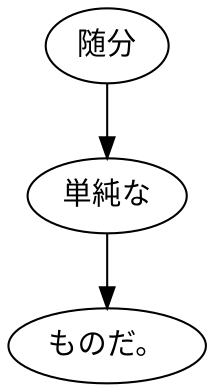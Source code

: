 digraph graph7397 {
	node0 [label="随分"];
	node1 [label="単純な"];
	node2 [label="ものだ。"];
	node0 -> node1;
	node1 -> node2;
}
